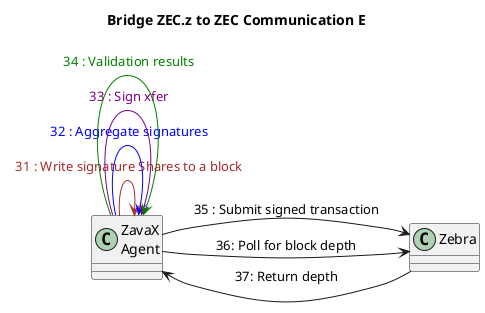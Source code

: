 @startuml
title Bridge ZEC.z to ZEC Communication E
left to right direction

class "ZavaX\nAgent" as ZA
class "Zebra" as Z

ZA -down-> ZA #brown : <color:brown> 31 : Write signature Shares to a block
ZA -down-> ZA #blue : <color:blue> 32 : Aggregate signatures
ZA -down-> ZA #purple : <color:purple> 33 : Sign xfer
ZA -down-> ZA #green : <color:green> 34 : Validation results
ZA -down-> Z : 35 : Submit signed transaction

ZA -down-> Z: 36: Poll for block depth
Z -up-> ZA : 37: Return depth

@enduml